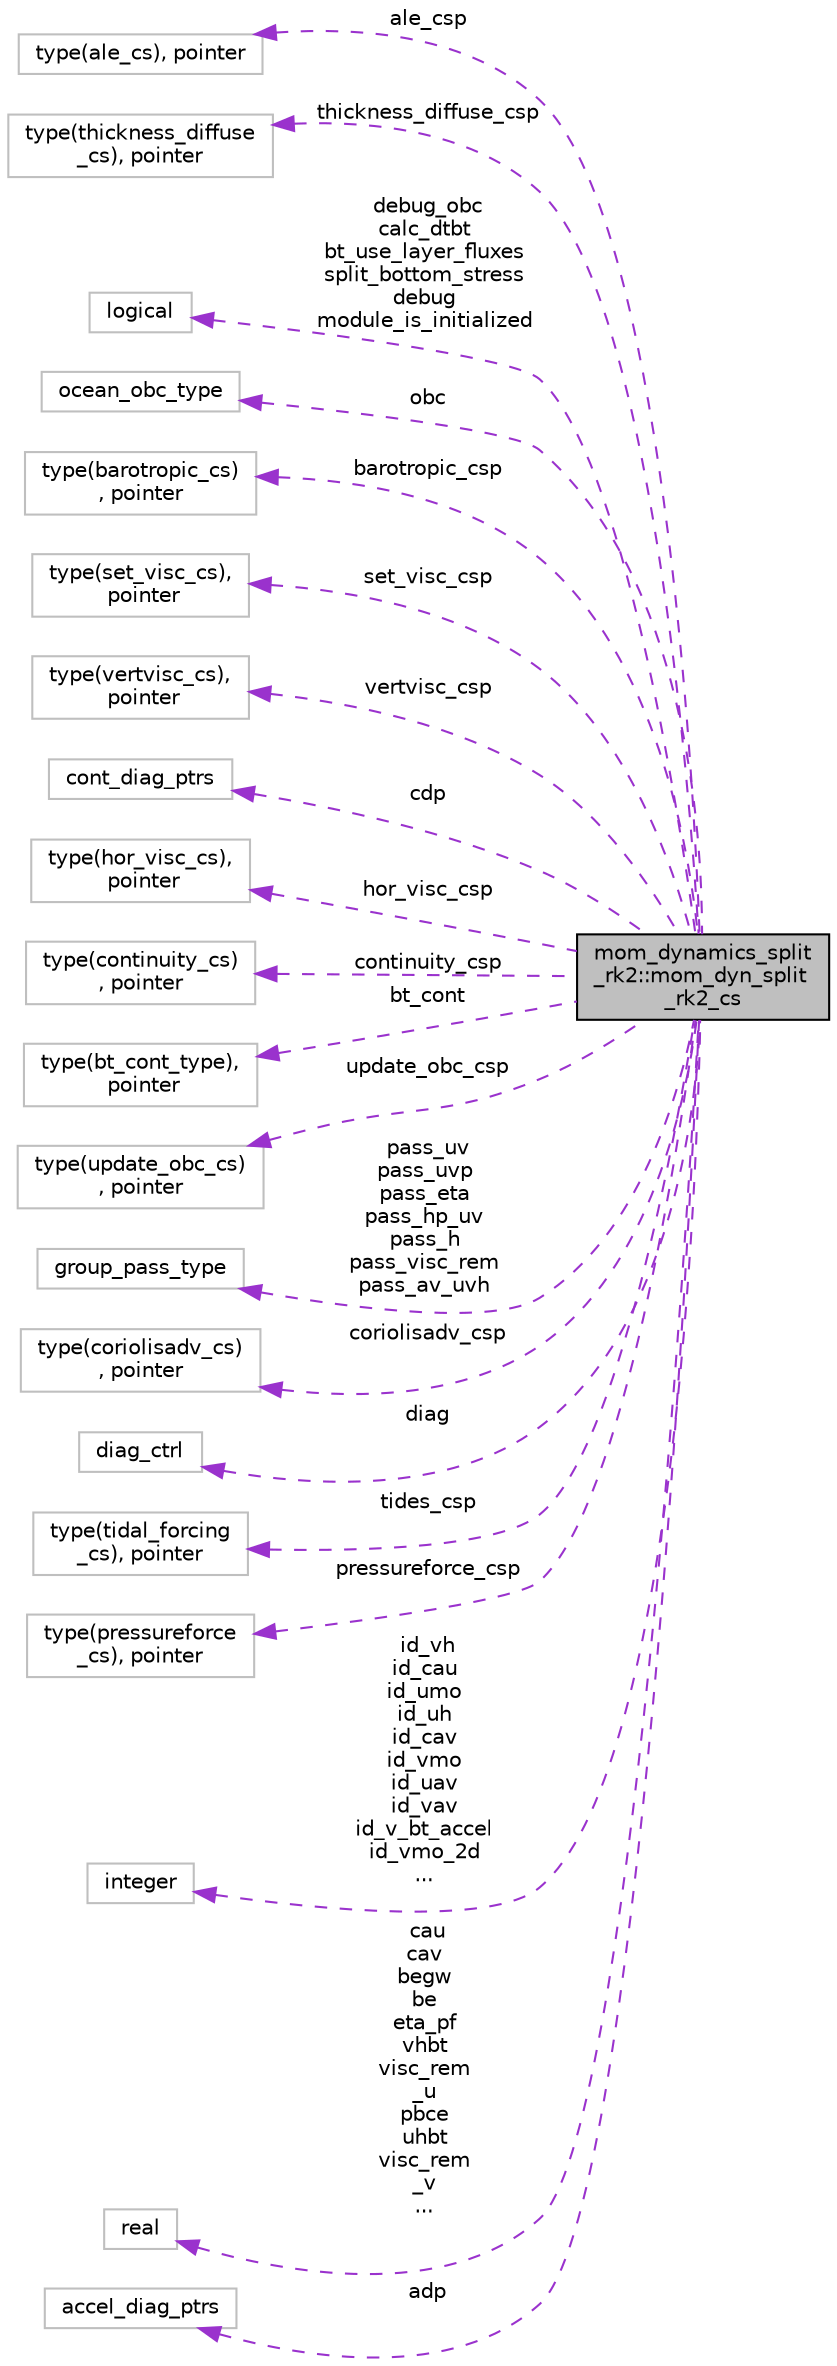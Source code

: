 digraph "mom_dynamics_split_rk2::mom_dyn_split_rk2_cs"
{
 // INTERACTIVE_SVG=YES
 // LATEX_PDF_SIZE
  edge [fontname="Helvetica",fontsize="10",labelfontname="Helvetica",labelfontsize="10"];
  node [fontname="Helvetica",fontsize="10",shape=record];
  rankdir="LR";
  Node1 [label="mom_dynamics_split\l_rk2::mom_dyn_split\l_rk2_cs",height=0.2,width=0.4,color="black", fillcolor="grey75", style="filled", fontcolor="black",tooltip="MOM_dynamics_split_RK2 module control structure."];
  Node2 -> Node1 [dir="back",color="darkorchid3",fontsize="10",style="dashed",label=" ale_csp" ,fontname="Helvetica"];
  Node2 [label="type(ale_cs), pointer",height=0.2,width=0.4,color="grey75", fillcolor="white", style="filled",tooltip=" "];
  Node3 -> Node1 [dir="back",color="darkorchid3",fontsize="10",style="dashed",label=" thickness_diffuse_csp" ,fontname="Helvetica"];
  Node3 [label="type(thickness_diffuse\l_cs), pointer",height=0.2,width=0.4,color="grey75", fillcolor="white", style="filled",tooltip=" "];
  Node4 -> Node1 [dir="back",color="darkorchid3",fontsize="10",style="dashed",label=" debug_obc\ncalc_dtbt\nbt_use_layer_fluxes\nsplit_bottom_stress\ndebug\nmodule_is_initialized" ,fontname="Helvetica"];
  Node4 [label="logical",height=0.2,width=0.4,color="grey75", fillcolor="white", style="filled",tooltip=" "];
  Node5 -> Node1 [dir="back",color="darkorchid3",fontsize="10",style="dashed",label=" obc" ,fontname="Helvetica"];
  Node5 [label="ocean_obc_type",height=0.2,width=0.4,color="grey75", fillcolor="white", style="filled",tooltip=" "];
  Node6 -> Node1 [dir="back",color="darkorchid3",fontsize="10",style="dashed",label=" barotropic_csp" ,fontname="Helvetica"];
  Node6 [label="type(barotropic_cs)\l, pointer",height=0.2,width=0.4,color="grey75", fillcolor="white", style="filled",tooltip=" "];
  Node7 -> Node1 [dir="back",color="darkorchid3",fontsize="10",style="dashed",label=" set_visc_csp" ,fontname="Helvetica"];
  Node7 [label="type(set_visc_cs),\l pointer",height=0.2,width=0.4,color="grey75", fillcolor="white", style="filled",tooltip=" "];
  Node8 -> Node1 [dir="back",color="darkorchid3",fontsize="10",style="dashed",label=" vertvisc_csp" ,fontname="Helvetica"];
  Node8 [label="type(vertvisc_cs),\l pointer",height=0.2,width=0.4,color="grey75", fillcolor="white", style="filled",tooltip=" "];
  Node9 -> Node1 [dir="back",color="darkorchid3",fontsize="10",style="dashed",label=" cdp" ,fontname="Helvetica"];
  Node9 [label="cont_diag_ptrs",height=0.2,width=0.4,color="grey75", fillcolor="white", style="filled",tooltip=" "];
  Node10 -> Node1 [dir="back",color="darkorchid3",fontsize="10",style="dashed",label=" hor_visc_csp" ,fontname="Helvetica"];
  Node10 [label="type(hor_visc_cs),\l pointer",height=0.2,width=0.4,color="grey75", fillcolor="white", style="filled",tooltip=" "];
  Node11 -> Node1 [dir="back",color="darkorchid3",fontsize="10",style="dashed",label=" continuity_csp" ,fontname="Helvetica"];
  Node11 [label="type(continuity_cs)\l, pointer",height=0.2,width=0.4,color="grey75", fillcolor="white", style="filled",tooltip=" "];
  Node12 -> Node1 [dir="back",color="darkorchid3",fontsize="10",style="dashed",label=" bt_cont" ,fontname="Helvetica"];
  Node12 [label="type(bt_cont_type),\l pointer",height=0.2,width=0.4,color="grey75", fillcolor="white", style="filled",tooltip=" "];
  Node13 -> Node1 [dir="back",color="darkorchid3",fontsize="10",style="dashed",label=" update_obc_csp" ,fontname="Helvetica"];
  Node13 [label="type(update_obc_cs)\l, pointer",height=0.2,width=0.4,color="grey75", fillcolor="white", style="filled",tooltip=" "];
  Node14 -> Node1 [dir="back",color="darkorchid3",fontsize="10",style="dashed",label=" pass_uv\npass_uvp\npass_eta\npass_hp_uv\npass_h\npass_visc_rem\npass_av_uvh" ,fontname="Helvetica"];
  Node14 [label="group_pass_type",height=0.2,width=0.4,color="grey75", fillcolor="white", style="filled",tooltip=" "];
  Node15 -> Node1 [dir="back",color="darkorchid3",fontsize="10",style="dashed",label=" coriolisadv_csp" ,fontname="Helvetica"];
  Node15 [label="type(coriolisadv_cs)\l, pointer",height=0.2,width=0.4,color="grey75", fillcolor="white", style="filled",tooltip=" "];
  Node16 -> Node1 [dir="back",color="darkorchid3",fontsize="10",style="dashed",label=" diag" ,fontname="Helvetica"];
  Node16 [label="diag_ctrl",height=0.2,width=0.4,color="grey75", fillcolor="white", style="filled",tooltip=" "];
  Node17 -> Node1 [dir="back",color="darkorchid3",fontsize="10",style="dashed",label=" tides_csp" ,fontname="Helvetica"];
  Node17 [label="type(tidal_forcing\l_cs), pointer",height=0.2,width=0.4,color="grey75", fillcolor="white", style="filled",tooltip=" "];
  Node18 -> Node1 [dir="back",color="darkorchid3",fontsize="10",style="dashed",label=" pressureforce_csp" ,fontname="Helvetica"];
  Node18 [label="type(pressureforce\l_cs), pointer",height=0.2,width=0.4,color="grey75", fillcolor="white", style="filled",tooltip=" "];
  Node19 -> Node1 [dir="back",color="darkorchid3",fontsize="10",style="dashed",label=" id_vh\nid_cau\nid_umo\nid_uh\nid_cav\nid_vmo\nid_uav\nid_vav\nid_v_bt_accel\nid_vmo_2d\n..." ,fontname="Helvetica"];
  Node19 [label="integer",height=0.2,width=0.4,color="grey75", fillcolor="white", style="filled",tooltip=" "];
  Node20 -> Node1 [dir="back",color="darkorchid3",fontsize="10",style="dashed",label=" cau\ncav\nbegw\nbe\neta_pf\nvhbt\nvisc_rem\l_u\npbce\nuhbt\nvisc_rem\l_v\n..." ,fontname="Helvetica"];
  Node20 [label="real",height=0.2,width=0.4,color="grey75", fillcolor="white", style="filled",tooltip=" "];
  Node21 -> Node1 [dir="back",color="darkorchid3",fontsize="10",style="dashed",label=" adp" ,fontname="Helvetica"];
  Node21 [label="accel_diag_ptrs",height=0.2,width=0.4,color="grey75", fillcolor="white", style="filled",tooltip=" "];
}

